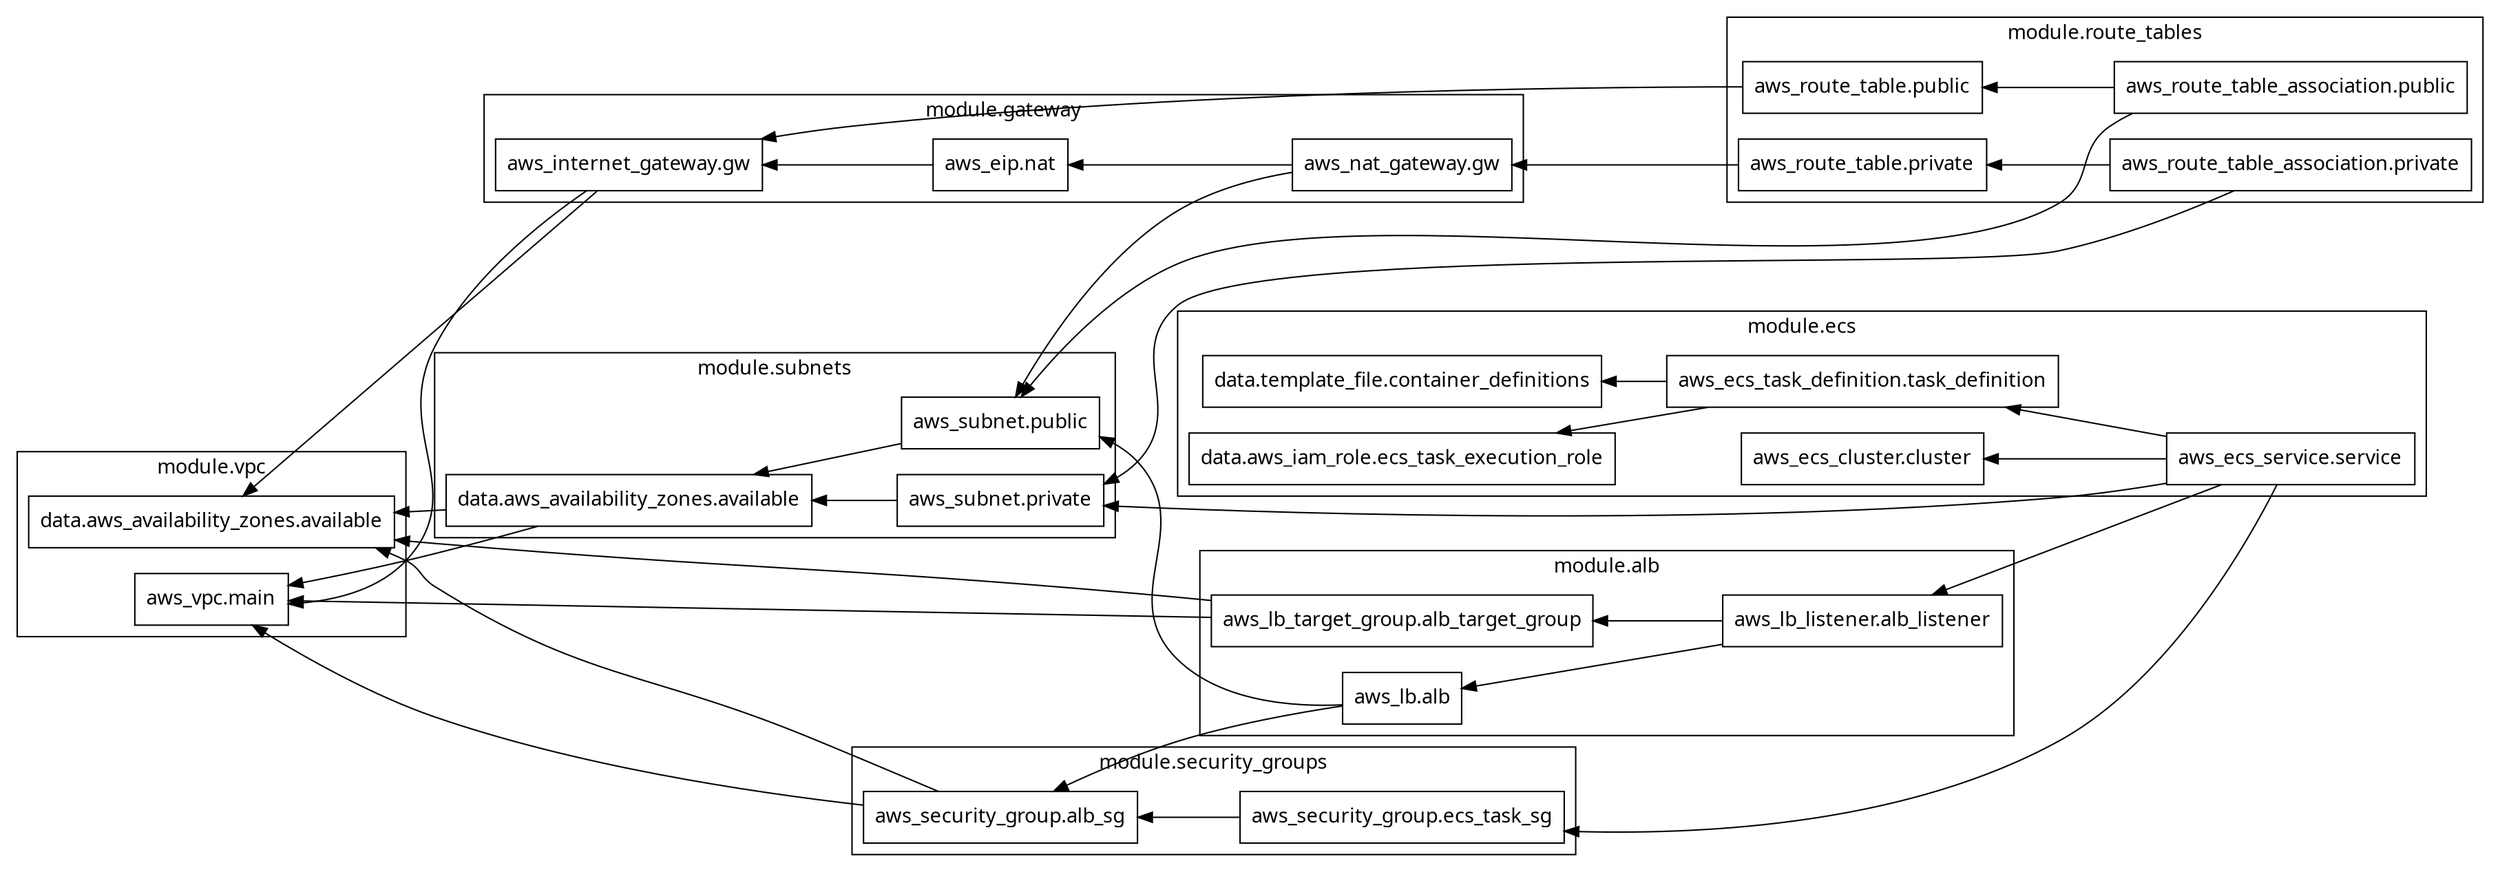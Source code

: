 digraph G {
  rankdir = "RL";
  node [shape = rect, fontname = "sans-serif"];
  subgraph "cluster_module.alb" {
    label = "module.alb"
    fontname = "sans-serif"
    "module.alb.aws_lb.alb" [label="aws_lb.alb"];
    "module.alb.aws_lb_listener.alb_listener" [label="aws_lb_listener.alb_listener"];
    "module.alb.aws_lb_target_group.alb_target_group" [label="aws_lb_target_group.alb_target_group"];
  }
  subgraph "cluster_module.ecs" {
    label = "module.ecs"
    fontname = "sans-serif"
    "module.ecs.data.aws_iam_role.ecs_task_execution_role" [label="data.aws_iam_role.ecs_task_execution_role"];
    "module.ecs.data.template_file.container_definitions" [label="data.template_file.container_definitions"];
    "module.ecs.aws_ecs_cluster.cluster" [label="aws_ecs_cluster.cluster"];
    "module.ecs.aws_ecs_service.service" [label="aws_ecs_service.service"];
    "module.ecs.aws_ecs_task_definition.task_definition" [label="aws_ecs_task_definition.task_definition"];
  }
  subgraph "cluster_module.gateway" {
    label = "module.gateway"
    fontname = "sans-serif"
    "module.gateway.aws_eip.nat" [label="aws_eip.nat"];
    "module.gateway.aws_internet_gateway.gw" [label="aws_internet_gateway.gw"];
    "module.gateway.aws_nat_gateway.gw" [label="aws_nat_gateway.gw"];
  }
  subgraph "cluster_module.route_tables" {
    label = "module.route_tables"
    fontname = "sans-serif"
    "module.route_tables.aws_route_table.private" [label="aws_route_table.private"];
    "module.route_tables.aws_route_table.public" [label="aws_route_table.public"];
    "module.route_tables.aws_route_table_association.private" [label="aws_route_table_association.private"];
    "module.route_tables.aws_route_table_association.public" [label="aws_route_table_association.public"];
  }
  subgraph "cluster_module.security_groups" {
    label = "module.security_groups"
    fontname = "sans-serif"
    "module.security_groups.aws_security_group.alb_sg" [label="aws_security_group.alb_sg"];
    "module.security_groups.aws_security_group.ecs_task_sg" [label="aws_security_group.ecs_task_sg"];
  }
  subgraph "cluster_module.subnets" {
    label = "module.subnets"
    fontname = "sans-serif"
    "module.subnets.data.aws_availability_zones.available" [label="data.aws_availability_zones.available"];
    "module.subnets.aws_subnet.private" [label="aws_subnet.private"];
    "module.subnets.aws_subnet.public" [label="aws_subnet.public"];
  }
  subgraph "cluster_module.vpc" {
    label = "module.vpc"
    fontname = "sans-serif"
    "module.vpc.data.aws_availability_zones.available" [label="data.aws_availability_zones.available"];
    "module.vpc.aws_vpc.main" [label="aws_vpc.main"];
  }
  "module.alb.aws_lb.alb" -> "module.security_groups.aws_security_group.alb_sg";
  "module.alb.aws_lb.alb" -> "module.subnets.aws_subnet.public";
  "module.alb.aws_lb_listener.alb_listener" -> "module.alb.aws_lb.alb";
  "module.alb.aws_lb_listener.alb_listener" -> "module.alb.aws_lb_target_group.alb_target_group";
  "module.alb.aws_lb_target_group.alb_target_group" -> "module.vpc.data.aws_availability_zones.available";
  "module.alb.aws_lb_target_group.alb_target_group" -> "module.vpc.aws_vpc.main";
  "module.ecs.aws_ecs_service.service" -> "module.alb.aws_lb_listener.alb_listener";
  "module.ecs.aws_ecs_service.service" -> "module.ecs.aws_ecs_cluster.cluster";
  "module.ecs.aws_ecs_service.service" -> "module.ecs.aws_ecs_task_definition.task_definition";
  "module.ecs.aws_ecs_service.service" -> "module.security_groups.aws_security_group.ecs_task_sg";
  "module.ecs.aws_ecs_service.service" -> "module.subnets.aws_subnet.private";
  "module.ecs.aws_ecs_task_definition.task_definition" -> "module.ecs.data.aws_iam_role.ecs_task_execution_role";
  "module.ecs.aws_ecs_task_definition.task_definition" -> "module.ecs.data.template_file.container_definitions";
  "module.gateway.aws_eip.nat" -> "module.gateway.aws_internet_gateway.gw";
  "module.gateway.aws_internet_gateway.gw" -> "module.vpc.data.aws_availability_zones.available";
  "module.gateway.aws_internet_gateway.gw" -> "module.vpc.aws_vpc.main";
  "module.gateway.aws_nat_gateway.gw" -> "module.gateway.aws_eip.nat";
  "module.gateway.aws_nat_gateway.gw" -> "module.subnets.aws_subnet.public";
  "module.route_tables.aws_route_table.private" -> "module.gateway.aws_nat_gateway.gw";
  "module.route_tables.aws_route_table.public" -> "module.gateway.aws_internet_gateway.gw";
  "module.route_tables.aws_route_table_association.private" -> "module.route_tables.aws_route_table.private";
  "module.route_tables.aws_route_table_association.private" -> "module.subnets.aws_subnet.private";
  "module.route_tables.aws_route_table_association.public" -> "module.route_tables.aws_route_table.public";
  "module.route_tables.aws_route_table_association.public" -> "module.subnets.aws_subnet.public";
  "module.security_groups.aws_security_group.alb_sg" -> "module.vpc.data.aws_availability_zones.available";
  "module.security_groups.aws_security_group.alb_sg" -> "module.vpc.aws_vpc.main";
  "module.security_groups.aws_security_group.ecs_task_sg" -> "module.security_groups.aws_security_group.alb_sg";
  "module.subnets.data.aws_availability_zones.available" -> "module.vpc.data.aws_availability_zones.available";
  "module.subnets.data.aws_availability_zones.available" -> "module.vpc.aws_vpc.main";
  "module.subnets.aws_subnet.private" -> "module.subnets.data.aws_availability_zones.available";
  "module.subnets.aws_subnet.public" -> "module.subnets.data.aws_availability_zones.available";
}
